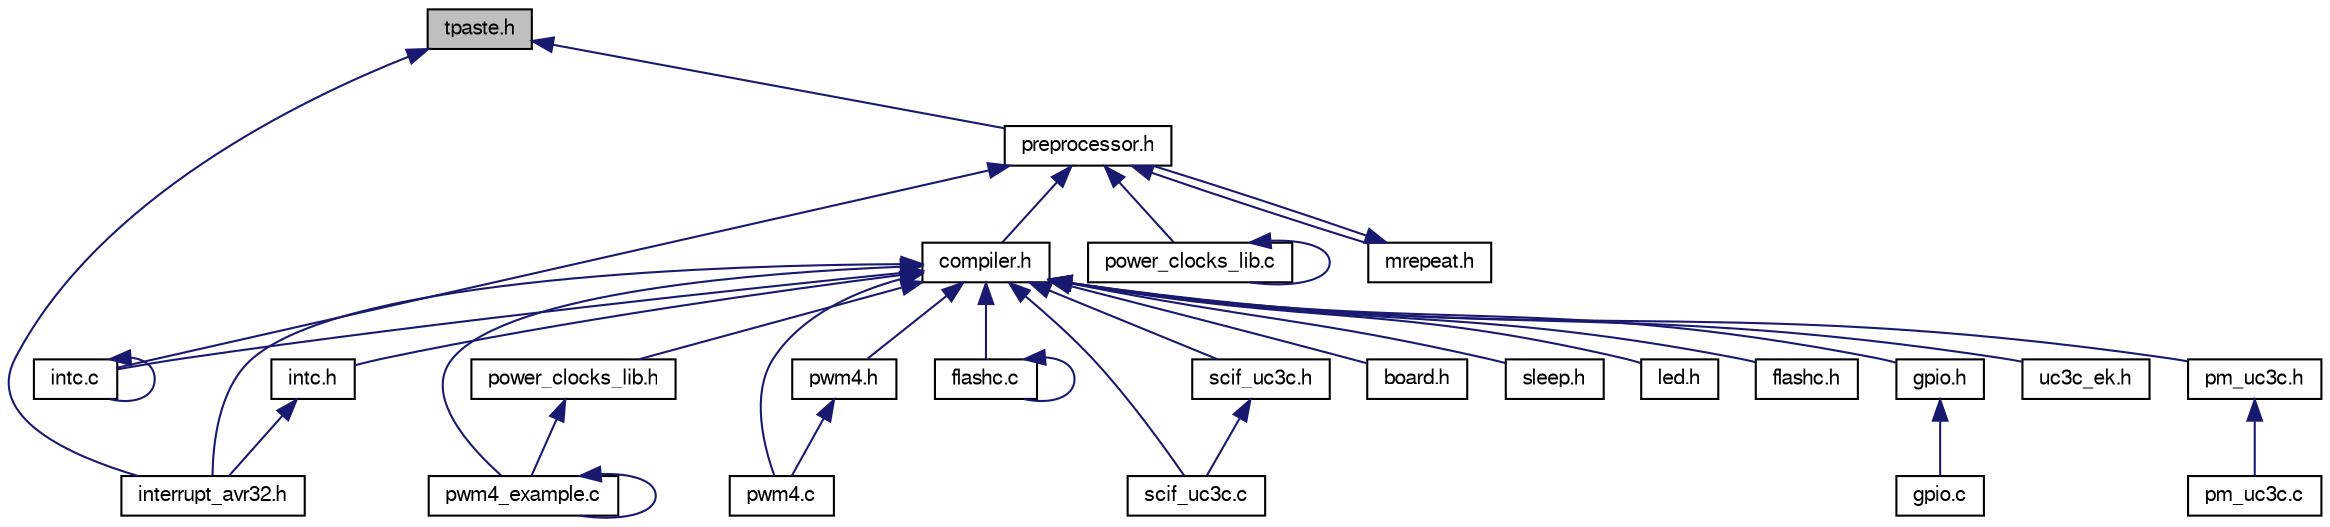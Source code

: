 digraph G
{
  edge [fontname="FreeSans",fontsize="10",labelfontname="FreeSans",labelfontsize="10"];
  node [fontname="FreeSans",fontsize="10",shape=record];
  Node1 [label="tpaste.h",height=0.2,width=0.4,color="black", fillcolor="grey75", style="filled" fontcolor="black"];
  Node1 -> Node2 [dir=back,color="midnightblue",fontsize="10",style="solid",fontname="FreeSans"];
  Node2 [label="interrupt_avr32.h",height=0.2,width=0.4,color="black", fillcolor="white", style="filled",URL="$a00029.html",tooltip="Global interrupt management for 32-bit AVR."];
  Node1 -> Node3 [dir=back,color="midnightblue",fontsize="10",style="solid",fontname="FreeSans"];
  Node3 [label="preprocessor.h",height=0.2,width=0.4,color="black", fillcolor="white", style="filled",URL="$a00037.html",tooltip="Preprocessor utils."];
  Node3 -> Node4 [dir=back,color="midnightblue",fontsize="10",style="solid",fontname="FreeSans"];
  Node4 [label="power_clocks_lib.c",height=0.2,width=0.4,color="black", fillcolor="white", style="filled",URL="$a00035.html",tooltip="High-level library abstracting features such as oscillators/pll/dfll configuration..."];
  Node4 -> Node4 [dir=back,color="midnightblue",fontsize="10",style="solid",fontname="FreeSans"];
  Node3 -> Node5 [dir=back,color="midnightblue",fontsize="10",style="solid",fontname="FreeSans"];
  Node5 [label="intc.c",height=0.2,width=0.4,color="black", fillcolor="white", style="filled",URL="$a00026.html",tooltip="INTC driver for AVR32 UC3."];
  Node5 -> Node5 [dir=back,color="midnightblue",fontsize="10",style="solid",fontname="FreeSans"];
  Node3 -> Node6 [dir=back,color="midnightblue",fontsize="10",style="solid",fontname="FreeSans"];
  Node6 [label="mrepeat.h",height=0.2,width=0.4,color="black", fillcolor="white", style="filled",URL="$a00031.html",tooltip="Preprocessor macro repeating utils."];
  Node6 -> Node3 [dir=back,color="midnightblue",fontsize="10",style="solid",fontname="FreeSans"];
  Node3 -> Node7 [dir=back,color="midnightblue",fontsize="10",style="solid",fontname="FreeSans"];
  Node7 [label="compiler.h",height=0.2,width=0.4,color="black", fillcolor="white", style="filled",URL="$a00021.html",tooltip="Compiler file for AVR32."];
  Node7 -> Node8 [dir=back,color="midnightblue",fontsize="10",style="solid",fontname="FreeSans"];
  Node8 [label="pwm4_example.c",height=0.2,width=0.4,color="black", fillcolor="white", style="filled",URL="$a00040.html",tooltip="PWM4 example driver for AVR32 UC3."];
  Node8 -> Node8 [dir=back,color="midnightblue",fontsize="10",style="solid",fontname="FreeSans"];
  Node7 -> Node9 [dir=back,color="midnightblue",fontsize="10",style="solid",fontname="FreeSans"];
  Node9 [label="pwm4.c",height=0.2,width=0.4,color="black", fillcolor="white", style="filled",URL="$a00038.html",tooltip="PWM driver for AVR32 UC3 with PWM module version above 4.0.0."];
  Node7 -> Node5 [dir=back,color="midnightblue",fontsize="10",style="solid",fontname="FreeSans"];
  Node7 -> Node10 [dir=back,color="midnightblue",fontsize="10",style="solid",fontname="FreeSans"];
  Node10 [label="flashc.c",height=0.2,width=0.4,color="black", fillcolor="white", style="filled",URL="$a00022.html",tooltip="FLASHC driver for AVR32 UC3."];
  Node10 -> Node10 [dir=back,color="midnightblue",fontsize="10",style="solid",fontname="FreeSans"];
  Node7 -> Node11 [dir=back,color="midnightblue",fontsize="10",style="solid",fontname="FreeSans"];
  Node11 [label="scif_uc3c.c",height=0.2,width=0.4,color="black", fillcolor="white", style="filled",URL="$a00041.html",tooltip="System Control InterFace(SCIF) driver."];
  Node7 -> Node12 [dir=back,color="midnightblue",fontsize="10",style="solid",fontname="FreeSans"];
  Node12 [label="board.h",height=0.2,width=0.4,color="black", fillcolor="white", style="filled",URL="$a00020.html",tooltip="Standard board header file."];
  Node7 -> Node13 [dir=back,color="midnightblue",fontsize="10",style="solid",fontname="FreeSans"];
  Node13 [label="sleep.h",height=0.2,width=0.4,color="black", fillcolor="white", style="filled",URL="$a00043.html",tooltip="Sleep mode access."];
  Node7 -> Node2 [dir=back,color="midnightblue",fontsize="10",style="solid",fontname="FreeSans"];
  Node7 -> Node14 [dir=back,color="midnightblue",fontsize="10",style="solid",fontname="FreeSans"];
  Node14 [label="pwm4.h",height=0.2,width=0.4,color="black", fillcolor="white", style="filled",URL="$a00039.html",tooltip="PWM driver for AVR32 UC3 with PWM module version above 4.0.0."];
  Node14 -> Node9 [dir=back,color="midnightblue",fontsize="10",style="solid",fontname="FreeSans"];
  Node7 -> Node15 [dir=back,color="midnightblue",fontsize="10",style="solid",fontname="FreeSans"];
  Node15 [label="scif_uc3c.h",height=0.2,width=0.4,color="black", fillcolor="white", style="filled",URL="$a00042.html",tooltip="System Control InterFace(SCIF) driver interface."];
  Node15 -> Node11 [dir=back,color="midnightblue",fontsize="10",style="solid",fontname="FreeSans"];
  Node7 -> Node16 [dir=back,color="midnightblue",fontsize="10",style="solid",fontname="FreeSans"];
  Node16 [label="led.h",height=0.2,width=0.4,color="black", fillcolor="white", style="filled",URL="$a00030.html",tooltip="AT32UC3C UC3C_EK board LEDs support package."];
  Node7 -> Node17 [dir=back,color="midnightblue",fontsize="10",style="solid",fontname="FreeSans"];
  Node17 [label="flashc.h",height=0.2,width=0.4,color="black", fillcolor="white", style="filled",URL="$a00023.html",tooltip="FLASHC driver for AVR32 UC3."];
  Node7 -> Node18 [dir=back,color="midnightblue",fontsize="10",style="solid",fontname="FreeSans"];
  Node18 [label="gpio.h",height=0.2,width=0.4,color="black", fillcolor="white", style="filled",URL="$a00025.html",tooltip="GPIO software driver interface for AVR UC3."];
  Node18 -> Node19 [dir=back,color="midnightblue",fontsize="10",style="solid",fontname="FreeSans"];
  Node19 [label="gpio.c",height=0.2,width=0.4,color="black", fillcolor="white", style="filled",URL="$a00024.html",tooltip="GPIO software driver interface for AVR UC3."];
  Node7 -> Node20 [dir=back,color="midnightblue",fontsize="10",style="solid",fontname="FreeSans"];
  Node20 [label="intc.h",height=0.2,width=0.4,color="black", fillcolor="white", style="filled",URL="$a00027.html",tooltip="INTC driver for AVR32 UC3."];
  Node20 -> Node2 [dir=back,color="midnightblue",fontsize="10",style="solid",fontname="FreeSans"];
  Node7 -> Node21 [dir=back,color="midnightblue",fontsize="10",style="solid",fontname="FreeSans"];
  Node21 [label="uc3c_ek.h",height=0.2,width=0.4,color="black", fillcolor="white", style="filled",URL="$a00048.html",tooltip="AT32UC3C UC3C_EK board header file."];
  Node7 -> Node22 [dir=back,color="midnightblue",fontsize="10",style="solid",fontname="FreeSans"];
  Node22 [label="power_clocks_lib.h",height=0.2,width=0.4,color="black", fillcolor="white", style="filled",URL="$a00036.html",tooltip="High-level library abstracting features such as oscillators/pll/dfll configuration..."];
  Node22 -> Node8 [dir=back,color="midnightblue",fontsize="10",style="solid",fontname="FreeSans"];
  Node7 -> Node23 [dir=back,color="midnightblue",fontsize="10",style="solid",fontname="FreeSans"];
  Node23 [label="pm_uc3c.h",height=0.2,width=0.4,color="black", fillcolor="white", style="filled",URL="$a00034.html",tooltip="Power Manager(PM) driver interface."];
  Node23 -> Node24 [dir=back,color="midnightblue",fontsize="10",style="solid",fontname="FreeSans"];
  Node24 [label="pm_uc3c.c",height=0.2,width=0.4,color="black", fillcolor="white", style="filled",URL="$a00033.html",tooltip="Power Manager(PM) driver interface."];
}
